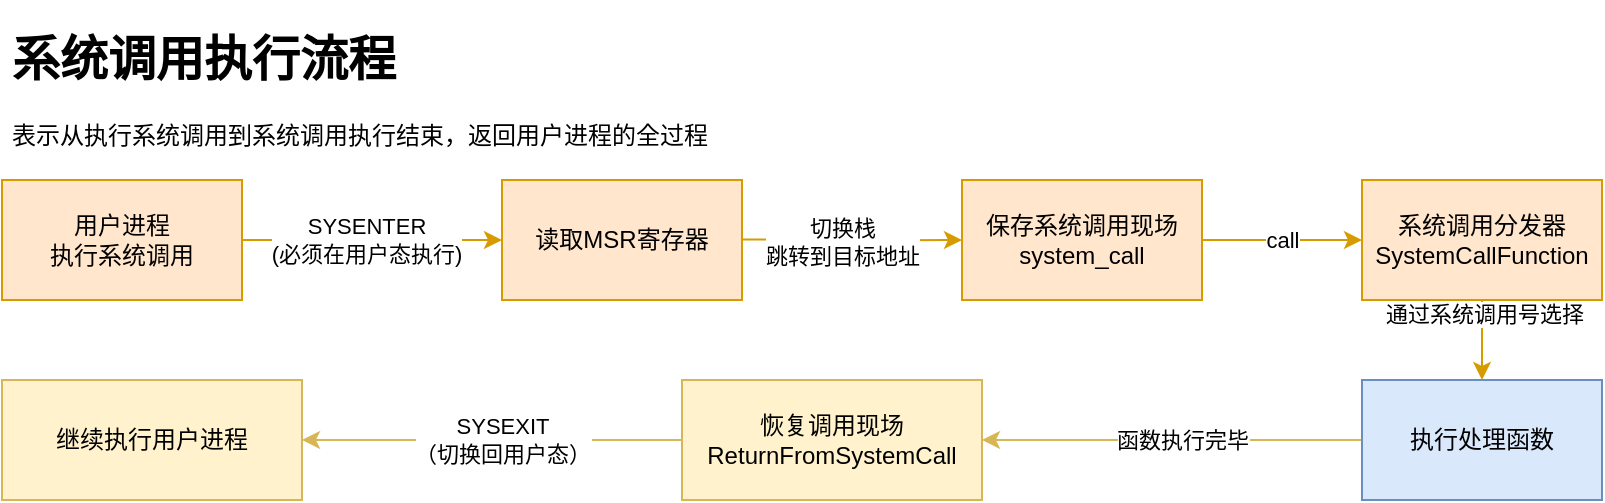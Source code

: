<mxfile version="13.7.9" type="device"><diagram id="myhcAVccENAYRVsskagF" name="第 1 页"><mxGraphModel dx="1185" dy="718" grid="1" gridSize="10" guides="1" tooltips="1" connect="1" arrows="1" fold="1" page="1" pageScale="1" pageWidth="827" pageHeight="1169" math="0" shadow="0"><root><mxCell id="0"/><mxCell id="1" parent="0"/><mxCell id="tlj0fv4LflFGTjOq4m4O-1" value="&lt;h1&gt;系统调用执行流程&lt;/h1&gt;&lt;p&gt;表示从执行系统调用到系统调用执行结束，返回用户进程的全过程&lt;/p&gt;" style="text;html=1;strokeColor=none;fillColor=none;spacing=5;spacingTop=-20;whiteSpace=wrap;overflow=hidden;rounded=0;" vertex="1" parent="1"><mxGeometry x="10" y="90" width="380" height="120" as="geometry"/></mxCell><mxCell id="tlj0fv4LflFGTjOq4m4O-4" value="" style="edgeStyle=orthogonalEdgeStyle;rounded=0;orthogonalLoop=1;jettySize=auto;html=1;fillColor=#ffe6cc;strokeColor=#d79b00;" edge="1" parent="1" source="tlj0fv4LflFGTjOq4m4O-2" target="tlj0fv4LflFGTjOq4m4O-3"><mxGeometry relative="1" as="geometry"/></mxCell><mxCell id="tlj0fv4LflFGTjOq4m4O-5" value="SYSENTER&lt;br&gt;(必须在用户态执行)" style="edgeLabel;html=1;align=center;verticalAlign=middle;resizable=0;points=[];" vertex="1" connectable="0" parent="tlj0fv4LflFGTjOq4m4O-4"><mxGeometry x="-0.234" relative="1" as="geometry"><mxPoint x="12" as="offset"/></mxGeometry></mxCell><mxCell id="tlj0fv4LflFGTjOq4m4O-2" value="用户进程&lt;br&gt;执行系统调用" style="rounded=0;whiteSpace=wrap;html=1;fillColor=#ffe6cc;strokeColor=#d79b00;" vertex="1" parent="1"><mxGeometry x="10" y="170" width="120" height="60" as="geometry"/></mxCell><mxCell id="tlj0fv4LflFGTjOq4m4O-7" style="edgeStyle=orthogonalEdgeStyle;rounded=0;orthogonalLoop=1;jettySize=auto;html=1;entryX=0;entryY=0.5;entryDx=0;entryDy=0;fillColor=#ffe6cc;strokeColor=#d79b00;" edge="1" parent="1" target="tlj0fv4LflFGTjOq4m4O-18"><mxGeometry relative="1" as="geometry"><mxPoint x="380" y="199.71" as="sourcePoint"/><mxPoint x="480" y="199.71" as="targetPoint"/></mxGeometry></mxCell><mxCell id="tlj0fv4LflFGTjOq4m4O-9" value="切换栈&lt;br&gt;跳转到目标地址" style="edgeLabel;html=1;align=center;verticalAlign=middle;resizable=0;points=[];" vertex="1" connectable="0" parent="tlj0fv4LflFGTjOq4m4O-7"><mxGeometry x="-0.145" y="1" relative="1" as="geometry"><mxPoint x="2.57" y="1.31" as="offset"/></mxGeometry></mxCell><mxCell id="tlj0fv4LflFGTjOq4m4O-3" value="读取MSR寄存器" style="rounded=0;whiteSpace=wrap;html=1;fillColor=#ffe6cc;strokeColor=#d79b00;" vertex="1" parent="1"><mxGeometry x="260" y="170" width="120" height="60" as="geometry"/></mxCell><mxCell id="tlj0fv4LflFGTjOq4m4O-20" value="" style="edgeStyle=orthogonalEdgeStyle;rounded=0;orthogonalLoop=1;jettySize=auto;html=1;fillColor=#ffe6cc;strokeColor=#d79b00;" edge="1" parent="1" source="tlj0fv4LflFGTjOq4m4O-6" target="tlj0fv4LflFGTjOq4m4O-10"><mxGeometry relative="1" as="geometry"/></mxCell><mxCell id="tlj0fv4LflFGTjOq4m4O-28" value="通过系统调用号选择" style="edgeLabel;html=1;align=center;verticalAlign=middle;resizable=0;points=[];" vertex="1" connectable="0" parent="tlj0fv4LflFGTjOq4m4O-20"><mxGeometry x="-0.648" y="1" relative="1" as="geometry"><mxPoint as="offset"/></mxGeometry></mxCell><mxCell id="tlj0fv4LflFGTjOq4m4O-6" value="系统调用分发器&lt;br&gt;SystemCallFunction" style="rounded=0;whiteSpace=wrap;html=1;fillColor=#ffe6cc;strokeColor=#d79b00;" vertex="1" parent="1"><mxGeometry x="690" y="170" width="120" height="60" as="geometry"/></mxCell><mxCell id="tlj0fv4LflFGTjOq4m4O-22" value="" style="edgeStyle=orthogonalEdgeStyle;rounded=0;orthogonalLoop=1;jettySize=auto;html=1;labelBackgroundColor=#FF8000;fillColor=#fff2cc;strokeColor=#d6b656;" edge="1" parent="1" source="tlj0fv4LflFGTjOq4m4O-10" target="tlj0fv4LflFGTjOq4m4O-14"><mxGeometry relative="1" as="geometry"/></mxCell><mxCell id="tlj0fv4LflFGTjOq4m4O-25" value="函数执行完毕" style="edgeLabel;html=1;align=center;verticalAlign=middle;resizable=0;points=[];" vertex="1" connectable="0" parent="tlj0fv4LflFGTjOq4m4O-22"><mxGeometry x="0.149" relative="1" as="geometry"><mxPoint x="19.17" as="offset"/></mxGeometry></mxCell><mxCell id="tlj0fv4LflFGTjOq4m4O-10" value="执行处理函数" style="rounded=0;whiteSpace=wrap;html=1;fillColor=#dae8fc;strokeColor=#6c8ebf;" vertex="1" parent="1"><mxGeometry x="690" y="270" width="120" height="60" as="geometry"/></mxCell><mxCell id="tlj0fv4LflFGTjOq4m4O-24" value="" style="edgeStyle=orthogonalEdgeStyle;rounded=0;orthogonalLoop=1;jettySize=auto;html=1;labelBackgroundColor=#FF8000;fillColor=#fff2cc;strokeColor=#d6b656;" edge="1" parent="1" source="tlj0fv4LflFGTjOq4m4O-14" target="tlj0fv4LflFGTjOq4m4O-23"><mxGeometry relative="1" as="geometry"/></mxCell><mxCell id="tlj0fv4LflFGTjOq4m4O-26" value="SYSEXIT&lt;br&gt;（切换回用户态）" style="edgeLabel;html=1;align=center;verticalAlign=middle;resizable=0;points=[];" vertex="1" connectable="0" parent="tlj0fv4LflFGTjOq4m4O-24"><mxGeometry x="0.123" y="-1" relative="1" as="geometry"><mxPoint x="16.67" y="1" as="offset"/></mxGeometry></mxCell><mxCell id="tlj0fv4LflFGTjOq4m4O-14" value="恢复调用现场&lt;br&gt;ReturnFromSystemCall" style="rounded=0;whiteSpace=wrap;html=1;fillColor=#fff2cc;strokeColor=#d6b656;" vertex="1" parent="1"><mxGeometry x="350" y="270" width="150" height="60" as="geometry"/></mxCell><mxCell id="tlj0fv4LflFGTjOq4m4O-19" value="" style="edgeStyle=orthogonalEdgeStyle;rounded=0;orthogonalLoop=1;jettySize=auto;html=1;fillColor=#ffe6cc;strokeColor=#d79b00;" edge="1" parent="1" source="tlj0fv4LflFGTjOq4m4O-18" target="tlj0fv4LflFGTjOq4m4O-6"><mxGeometry relative="1" as="geometry"/></mxCell><mxCell id="tlj0fv4LflFGTjOq4m4O-27" value="call" style="edgeLabel;html=1;align=center;verticalAlign=middle;resizable=0;points=[];" vertex="1" connectable="0" parent="tlj0fv4LflFGTjOq4m4O-19"><mxGeometry x="-0.234" relative="1" as="geometry"><mxPoint x="9.52" as="offset"/></mxGeometry></mxCell><mxCell id="tlj0fv4LflFGTjOq4m4O-18" value="保存系统调用现场&lt;br&gt;system_call" style="rounded=0;whiteSpace=wrap;html=1;fillColor=#ffe6cc;strokeColor=#d79b00;" vertex="1" parent="1"><mxGeometry x="490" y="170" width="120" height="60" as="geometry"/></mxCell><mxCell id="tlj0fv4LflFGTjOq4m4O-23" value="继续执行用户进程" style="rounded=0;whiteSpace=wrap;html=1;fillColor=#fff2cc;strokeColor=#d6b656;" vertex="1" parent="1"><mxGeometry x="10" y="270" width="150" height="60" as="geometry"/></mxCell></root></mxGraphModel></diagram></mxfile>